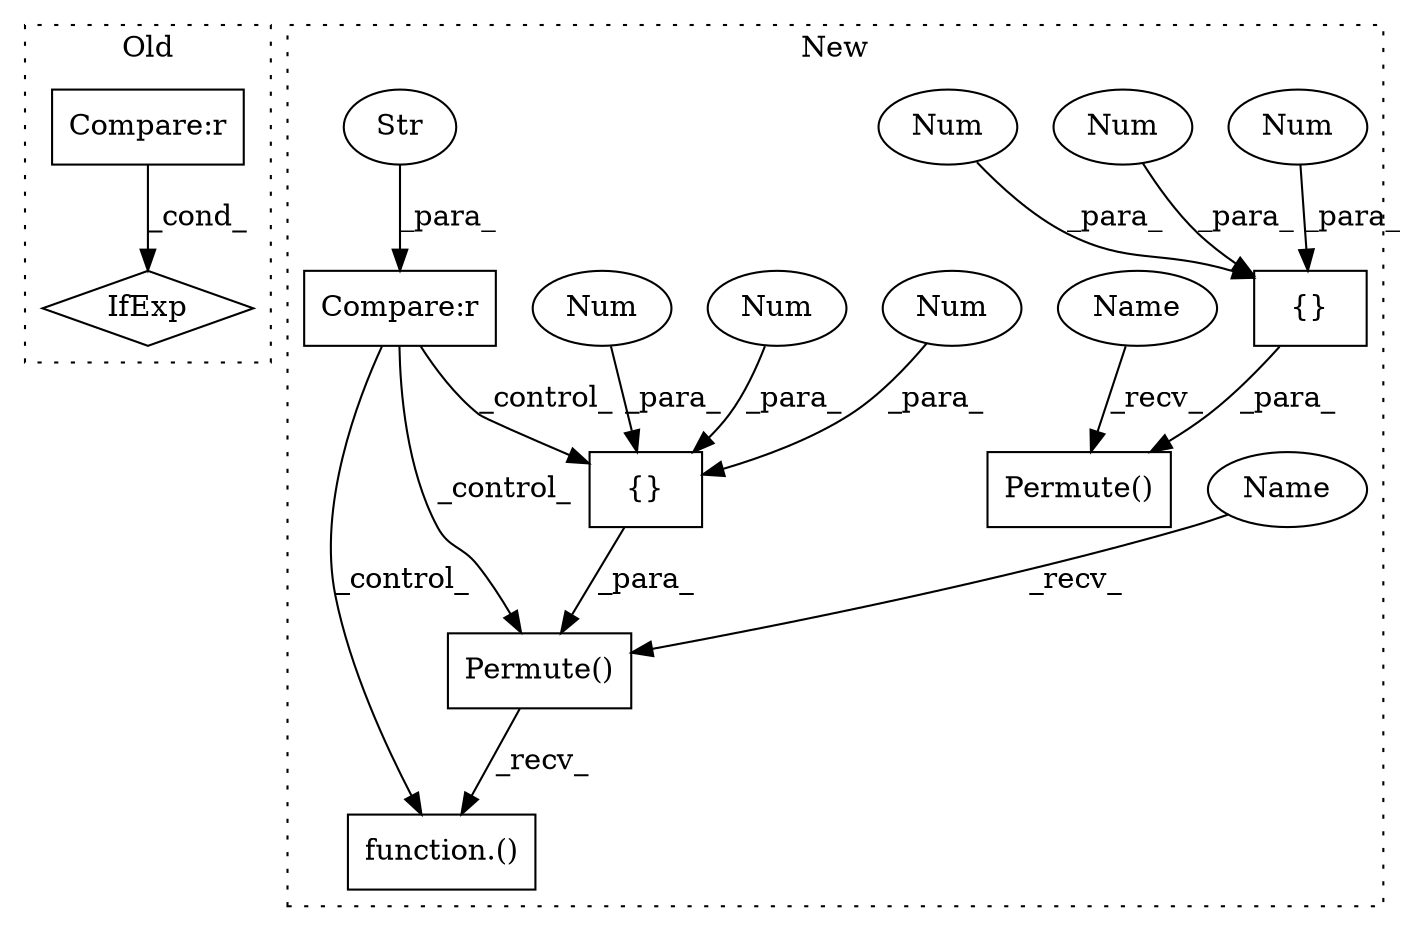 digraph G {
subgraph cluster0 {
1 [label="IfExp" a="51" s="4465,4515" l="4,6" shape="diamond"];
15 [label="Compare:r" a="40" s="4469" l="46" shape="box"];
label = "Old";
style="dotted";
}
subgraph cluster1 {
2 [label="Permute()" a="75" s="5369,5393" l="15,1" shape="box"];
3 [label="{}" a="59" s="5384,5392" l="1,0" shape="box"];
4 [label="Permute()" a="75" s="5082,5106" l="15,1" shape="box"];
5 [label="Num" a="76" s="5388" l="1" shape="ellipse"];
6 [label="Num" a="76" s="5391" l="1" shape="ellipse"];
7 [label="Num" a="76" s="5385" l="1" shape="ellipse"];
8 [label="{}" a="59" s="5097,5105" l="1,0" shape="box"];
9 [label="Num" a="76" s="5098" l="1" shape="ellipse"];
10 [label="Num" a="76" s="5101" l="1" shape="ellipse"];
11 [label="Num" a="76" s="5104" l="1" shape="ellipse"];
12 [label="function.()" a="75" s="5082,5110" l="26,1" shape="box"];
13 [label="Compare:r" a="40" s="5151" l="39" shape="box"];
14 [label="Str" a="66" s="5174" l="16" shape="ellipse"];
16 [label="Name" a="87" s="5082" l="6" shape="ellipse"];
17 [label="Name" a="87" s="5369" l="6" shape="ellipse"];
label = "New";
style="dotted";
}
3 -> 2 [label="_para_"];
4 -> 12 [label="_recv_"];
5 -> 3 [label="_para_"];
6 -> 3 [label="_para_"];
7 -> 3 [label="_para_"];
8 -> 4 [label="_para_"];
9 -> 8 [label="_para_"];
10 -> 8 [label="_para_"];
11 -> 8 [label="_para_"];
13 -> 8 [label="_control_"];
13 -> 4 [label="_control_"];
13 -> 12 [label="_control_"];
14 -> 13 [label="_para_"];
15 -> 1 [label="_cond_"];
16 -> 4 [label="_recv_"];
17 -> 2 [label="_recv_"];
}